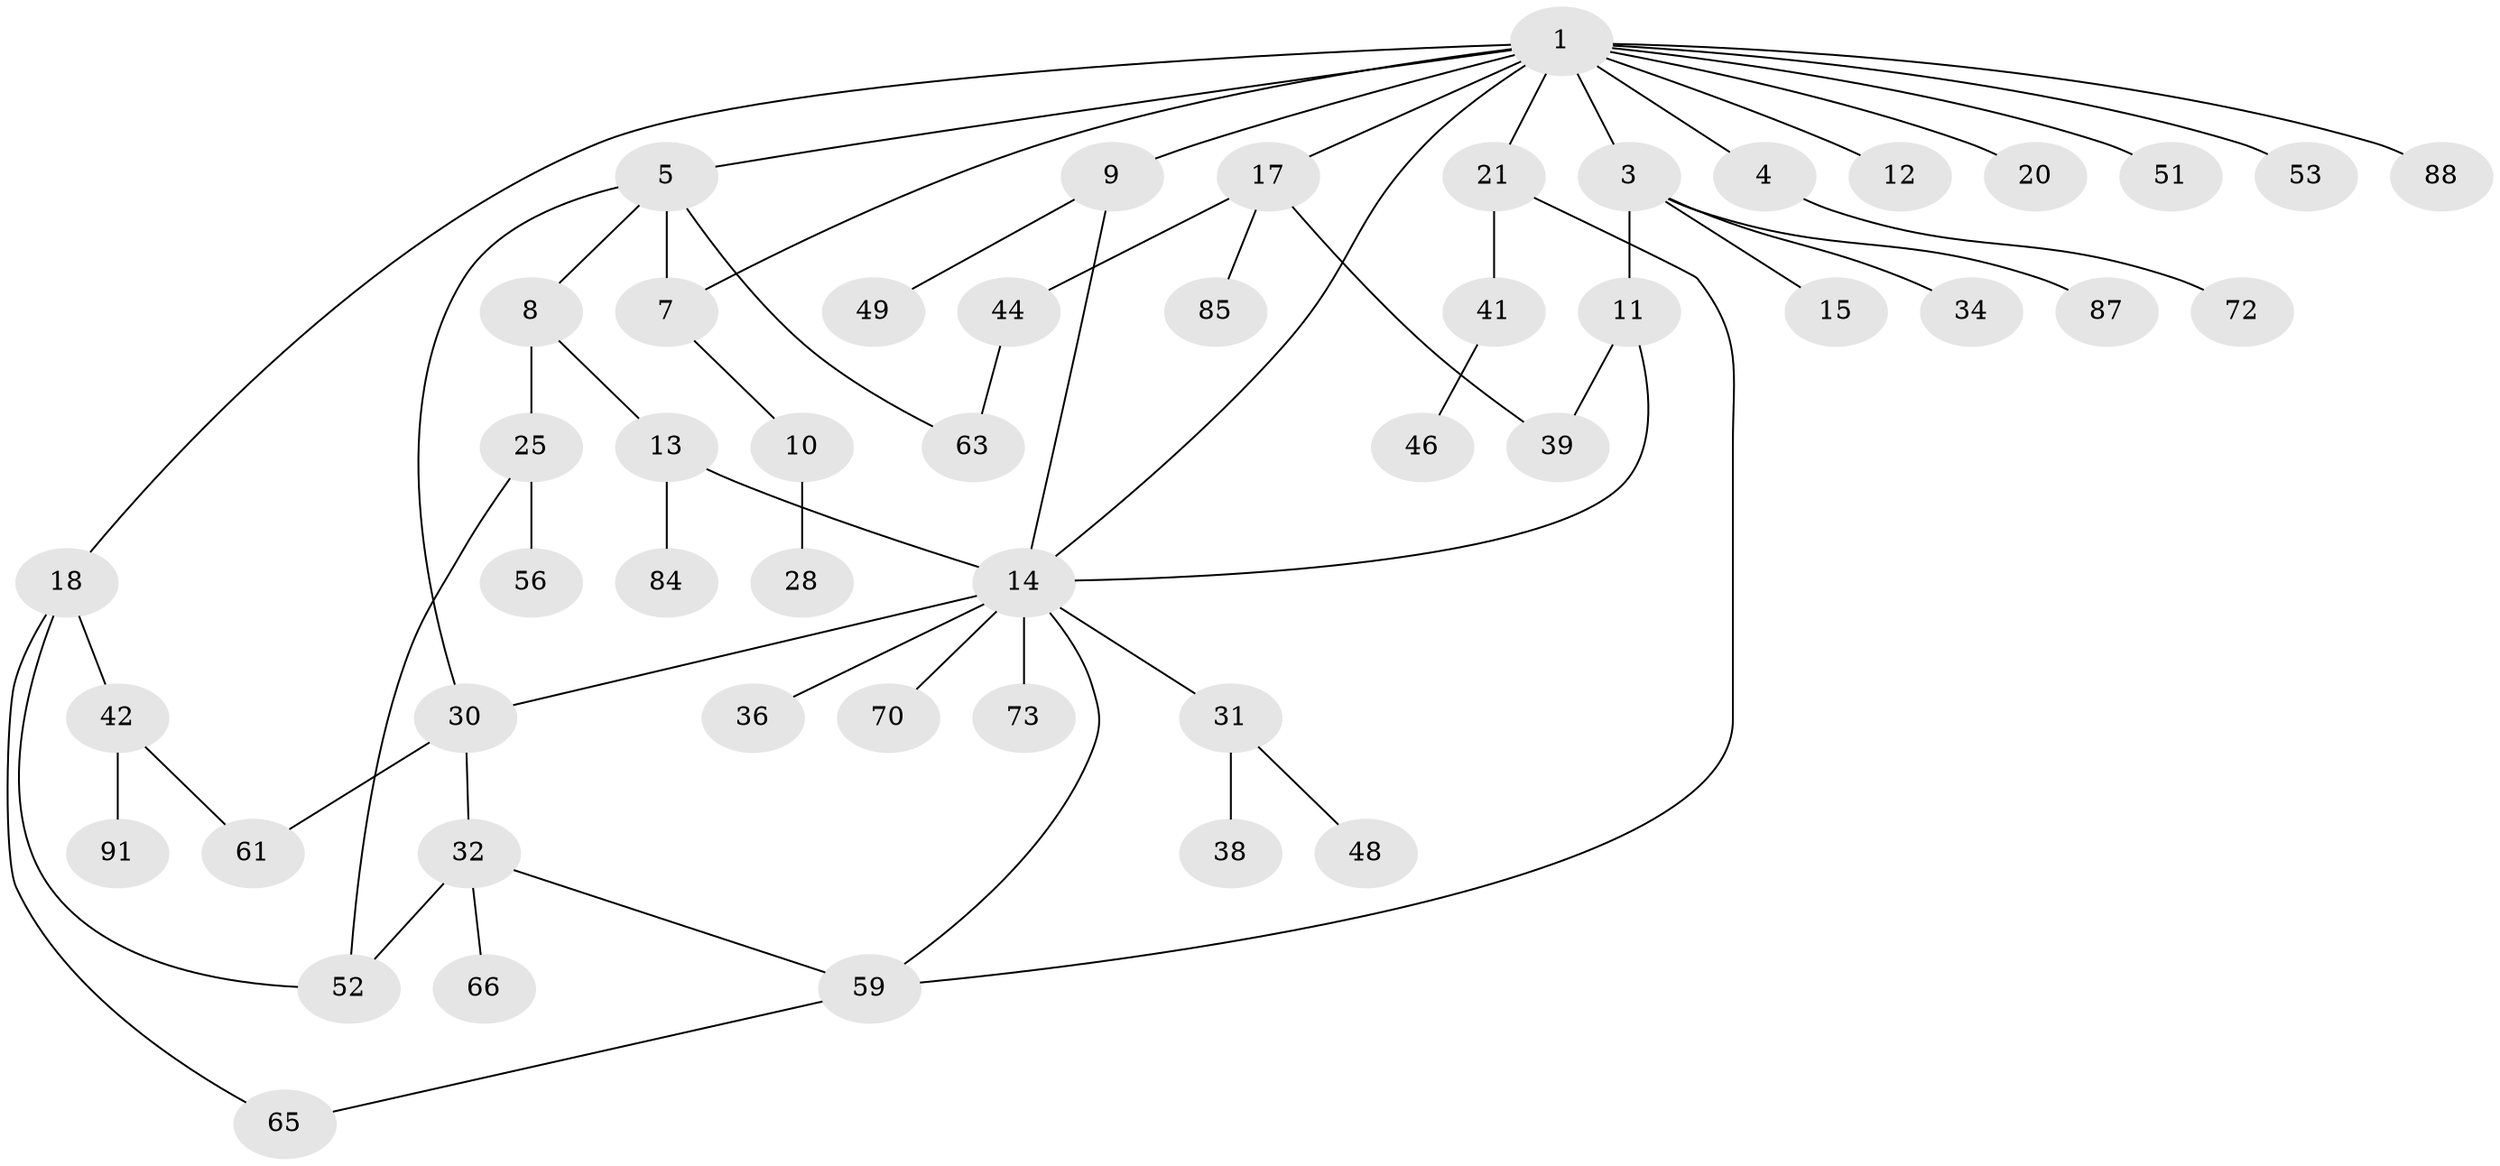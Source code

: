 // original degree distribution, {5: 0.030612244897959183, 6: 0.030612244897959183, 2: 0.30612244897959184, 7: 0.02040816326530612, 3: 0.17346938775510204, 4: 0.07142857142857142, 1: 0.3673469387755102}
// Generated by graph-tools (version 1.1) at 2025/13/03/09/25 04:13:34]
// undirected, 49 vertices, 61 edges
graph export_dot {
graph [start="1"]
  node [color=gray90,style=filled];
  1 [super="+2+6"];
  3;
  4;
  5 [super="+40+83+97"];
  7;
  8 [super="+54+90+47"];
  9 [super="+60"];
  10;
  11 [super="+24"];
  12 [super="+19"];
  13 [super="+23"];
  14 [super="+35+16+43+26"];
  15;
  17 [super="+33+29"];
  18 [super="+22"];
  20;
  21;
  25 [super="+86"];
  28 [super="+78+82"];
  30 [super="+68"];
  31;
  32 [super="+50+77+89"];
  34;
  36;
  38 [super="+92"];
  39 [super="+57"];
  41;
  42 [super="+45+71"];
  44;
  46;
  48;
  49 [super="+67"];
  51;
  52;
  53;
  56;
  59 [super="+74"];
  61;
  63 [super="+75"];
  65;
  66;
  70 [super="+80"];
  72;
  73 [super="+76"];
  84 [super="+95"];
  85;
  87;
  88;
  91;
  1 -- 18;
  1 -- 20;
  1 -- 53;
  1 -- 3;
  1 -- 4;
  1 -- 5;
  1 -- 12;
  1 -- 14;
  1 -- 17;
  1 -- 51;
  1 -- 21;
  1 -- 7;
  1 -- 88;
  1 -- 9;
  3 -- 11;
  3 -- 15;
  3 -- 34;
  3 -- 87;
  4 -- 72;
  5 -- 8;
  5 -- 30;
  5 -- 63;
  5 -- 7;
  7 -- 10;
  8 -- 13;
  8 -- 25;
  9 -- 14;
  9 -- 49;
  10 -- 28;
  11 -- 14;
  11 -- 39;
  13 -- 84;
  13 -- 14;
  14 -- 30;
  14 -- 36 [weight=2];
  14 -- 70;
  14 -- 31;
  14 -- 73;
  14 -- 59;
  17 -- 44;
  17 -- 85;
  17 -- 39;
  18 -- 42;
  18 -- 52;
  18 -- 65;
  21 -- 41;
  21 -- 59;
  25 -- 56;
  25 -- 52;
  30 -- 32;
  30 -- 61;
  31 -- 38;
  31 -- 48;
  32 -- 66;
  32 -- 59;
  32 -- 52;
  41 -- 46;
  42 -- 61;
  42 -- 91;
  44 -- 63;
  59 -- 65;
}
